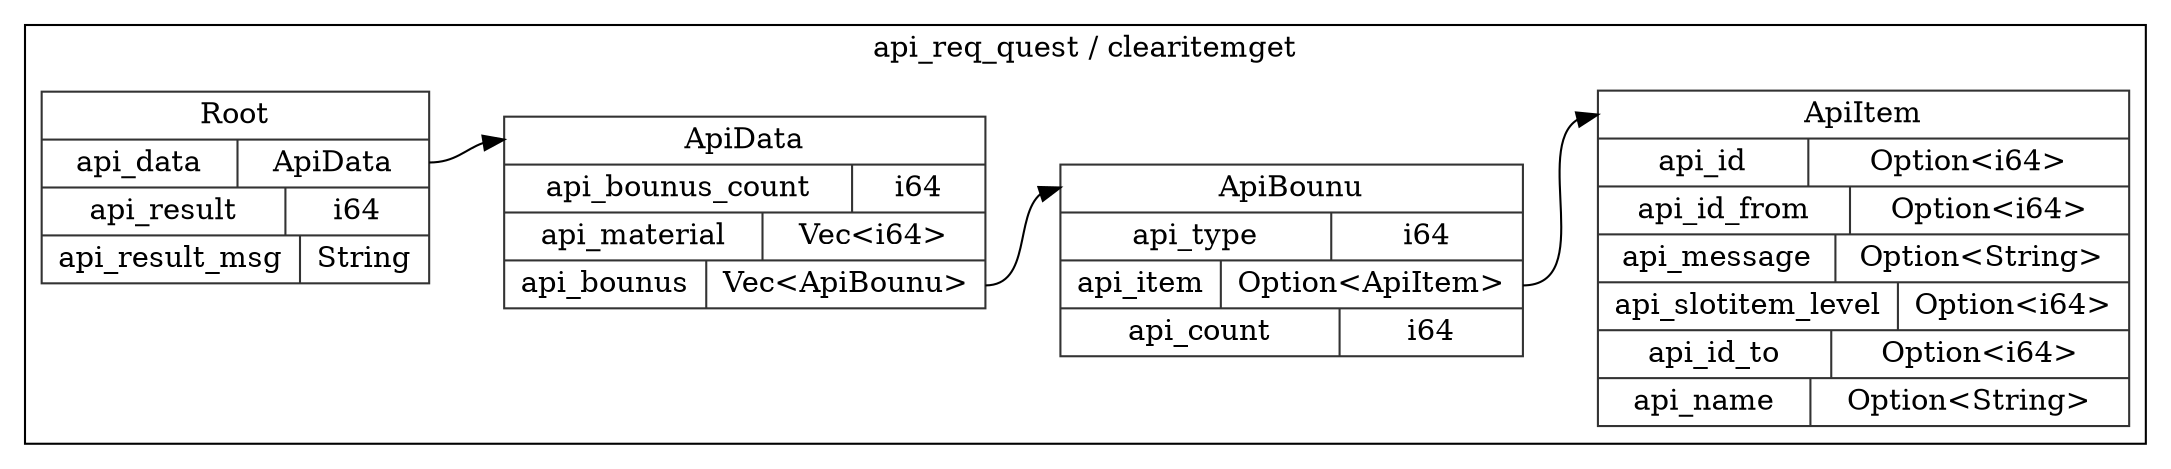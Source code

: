 digraph {
  rankdir=LR;
  subgraph cluster_0 {
    label="api_req_quest / clearitemget";
    node [style="filled", color=white, style="solid", color=gray20];
    api_req_quest__clearitemget__ApiBounu [label="<ApiBounu> ApiBounu  | { api_type | <api_type> i64 } | { api_item | <api_item> Option\<ApiItem\> } | { api_count | <api_count> i64 }", shape=record];
    api_req_quest__clearitemget__ApiItem;
    api_req_quest__clearitemget__ApiBounu:api_item:e -> api_req_quest__clearitemget__ApiItem:ApiItem:w;
    api_req_quest__clearitemget__Root [label="<Root> Root  | { api_data | <api_data> ApiData } | { api_result | <api_result> i64 } | { api_result_msg | <api_result_msg> String }", shape=record];
    api_req_quest__clearitemget__ApiData;
    api_req_quest__clearitemget__Root:api_data:e -> api_req_quest__clearitemget__ApiData:ApiData:w;
    api_req_quest__clearitemget__ApiData [label="<ApiData> ApiData  | { api_bounus_count | <api_bounus_count> i64 } | { api_material | <api_material> Vec\<i64\> } | { api_bounus | <api_bounus> Vec\<ApiBounu\> }", shape=record];
    api_req_quest__clearitemget__ApiData:api_bounus:e -> api_req_quest__clearitemget__ApiBounu:ApiBounu:w;
    api_req_quest__clearitemget__ApiItem [label="<ApiItem> ApiItem  | { api_id | <api_id> Option\<i64\> } | { api_id_from | <api_id_from> Option\<i64\> } | { api_message | <api_message> Option\<String\> } | { api_slotitem_level | <api_slotitem_level> Option\<i64\> } | { api_id_to | <api_id_to> Option\<i64\> } | { api_name | <api_name> Option\<String\> }", shape=record];
  }
}
